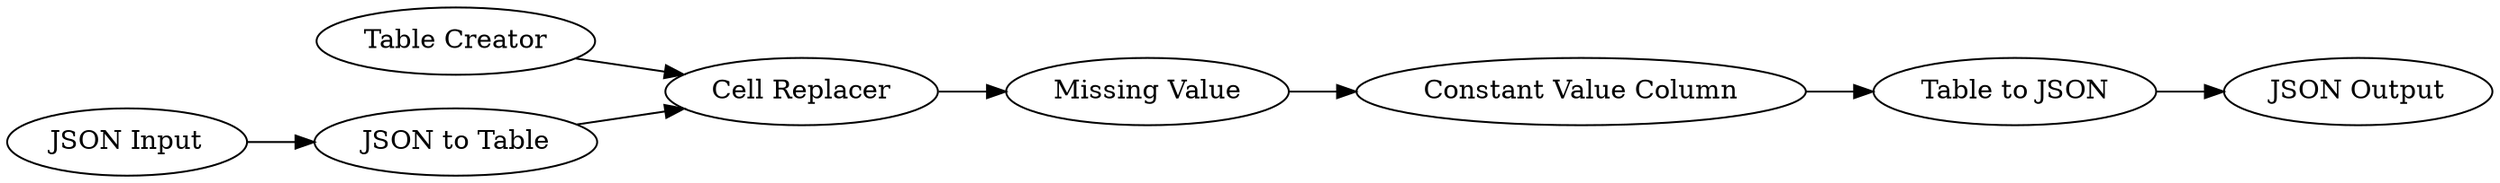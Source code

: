 digraph {
	"-8758324297041102205_19" [label="Table Creator"]
	"-8758324297041102205_18" [label="Cell Replacer"]
	"-8758324297041102205_21" [label="Constant Value Column"]
	"-8758324297041102205_17" [label="JSON to Table"]
	"-8758324297041102205_2" [label="JSON Output"]
	"-8758324297041102205_15" [label="Table to JSON"]
	"-8758324297041102205_1" [label="JSON Input"]
	"-8758324297041102205_20" [label="Missing Value"]
	"-8758324297041102205_19" -> "-8758324297041102205_18"
	"-8758324297041102205_17" -> "-8758324297041102205_18"
	"-8758324297041102205_18" -> "-8758324297041102205_20"
	"-8758324297041102205_21" -> "-8758324297041102205_15"
	"-8758324297041102205_1" -> "-8758324297041102205_17"
	"-8758324297041102205_20" -> "-8758324297041102205_21"
	"-8758324297041102205_15" -> "-8758324297041102205_2"
	rankdir=LR
}
